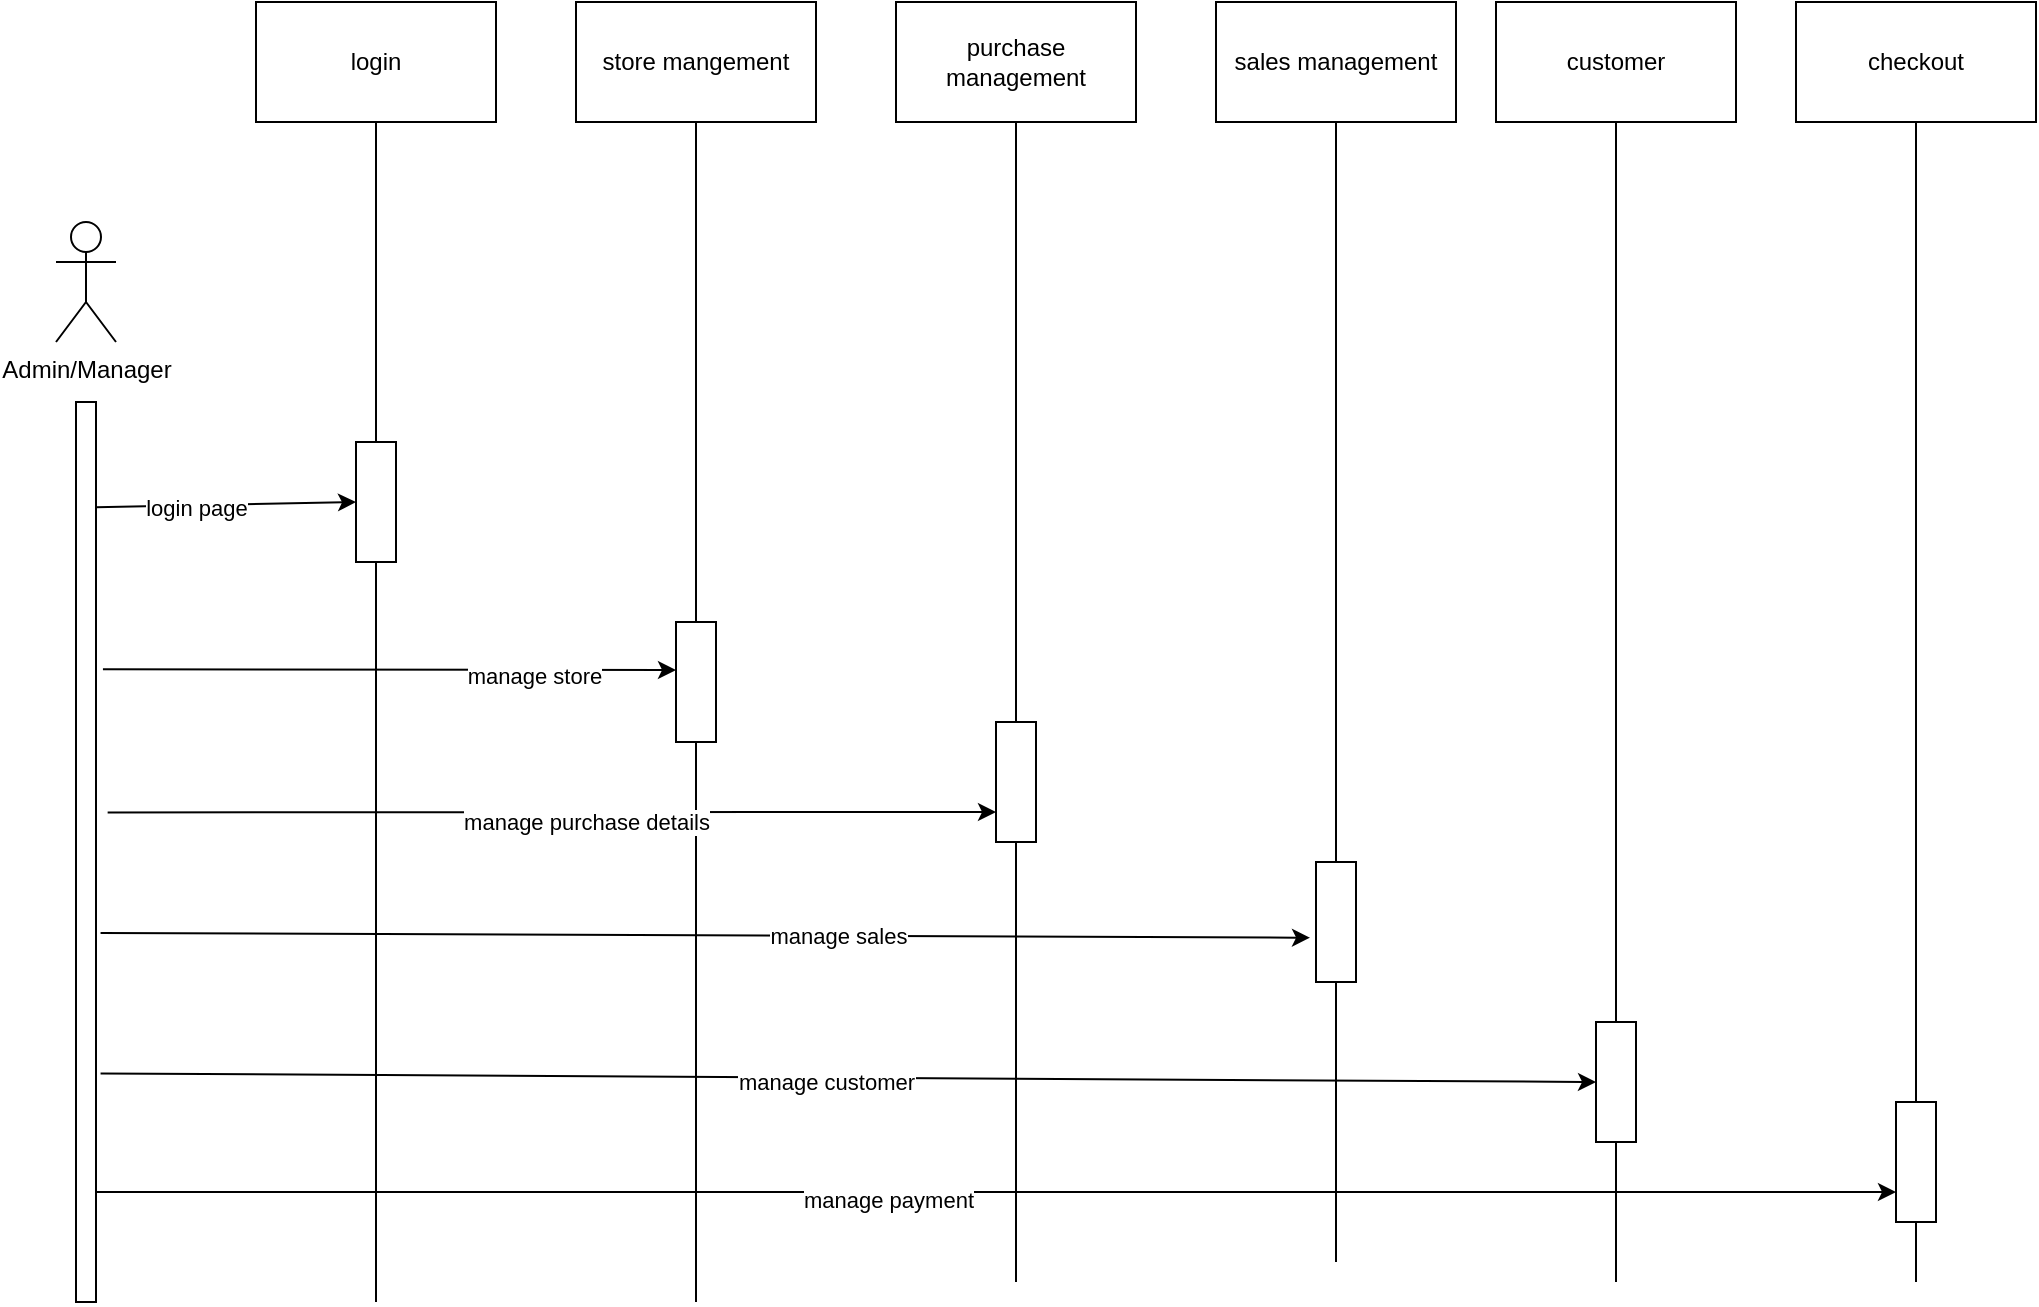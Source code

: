 <mxfile version="20.2.3" type="device"><diagram id="wN0YQC3cQg-nurLCWZkY" name="Page-1"><mxGraphModel dx="1673" dy="1008" grid="1" gridSize="10" guides="1" tooltips="1" connect="1" arrows="1" fold="1" page="1" pageScale="1" pageWidth="1100" pageHeight="1700" math="0" shadow="0"><root><mxCell id="0"/><mxCell id="1" parent="0"/><mxCell id="LJPzdmL6uHzGh1Jzq2ji-1" value="Admin/Manager" style="shape=umlActor;verticalLabelPosition=bottom;verticalAlign=top;html=1;outlineConnect=0;" vertex="1" parent="1"><mxGeometry x="80" y="180" width="30" height="60" as="geometry"/></mxCell><mxCell id="LJPzdmL6uHzGh1Jzq2ji-3" value="login" style="rounded=0;whiteSpace=wrap;html=1;" vertex="1" parent="1"><mxGeometry x="180" y="70" width="120" height="60" as="geometry"/></mxCell><mxCell id="LJPzdmL6uHzGh1Jzq2ji-4" value="store mangement" style="rounded=0;whiteSpace=wrap;html=1;" vertex="1" parent="1"><mxGeometry x="340" y="70" width="120" height="60" as="geometry"/></mxCell><mxCell id="LJPzdmL6uHzGh1Jzq2ji-5" value="purchase management" style="rounded=0;whiteSpace=wrap;html=1;" vertex="1" parent="1"><mxGeometry x="500" y="70" width="120" height="60" as="geometry"/></mxCell><mxCell id="LJPzdmL6uHzGh1Jzq2ji-6" value="sales management" style="rounded=0;whiteSpace=wrap;html=1;" vertex="1" parent="1"><mxGeometry x="660" y="70" width="120" height="60" as="geometry"/></mxCell><mxCell id="LJPzdmL6uHzGh1Jzq2ji-7" value="customer" style="rounded=0;whiteSpace=wrap;html=1;" vertex="1" parent="1"><mxGeometry x="800" y="70" width="120" height="60" as="geometry"/></mxCell><mxCell id="LJPzdmL6uHzGh1Jzq2ji-8" value="checkout" style="rounded=0;whiteSpace=wrap;html=1;" vertex="1" parent="1"><mxGeometry x="950" y="70" width="120" height="60" as="geometry"/></mxCell><mxCell id="LJPzdmL6uHzGh1Jzq2ji-9" value="" style="html=1;points=[];perimeter=orthogonalPerimeter;" vertex="1" parent="1"><mxGeometry x="90" y="270" width="10" height="450" as="geometry"/></mxCell><mxCell id="LJPzdmL6uHzGh1Jzq2ji-11" value="" style="rounded=0;whiteSpace=wrap;html=1;" vertex="1" parent="1"><mxGeometry x="390" y="380" width="20" height="60" as="geometry"/></mxCell><mxCell id="LJPzdmL6uHzGh1Jzq2ji-12" value="" style="rounded=0;whiteSpace=wrap;html=1;" vertex="1" parent="1"><mxGeometry x="550" y="430" width="20" height="60" as="geometry"/></mxCell><mxCell id="LJPzdmL6uHzGh1Jzq2ji-13" value="" style="rounded=0;whiteSpace=wrap;html=1;" vertex="1" parent="1"><mxGeometry x="710" y="500" width="20" height="60" as="geometry"/></mxCell><mxCell id="LJPzdmL6uHzGh1Jzq2ji-14" value="" style="rounded=0;whiteSpace=wrap;html=1;" vertex="1" parent="1"><mxGeometry x="850" y="580" width="20" height="60" as="geometry"/></mxCell><mxCell id="LJPzdmL6uHzGh1Jzq2ji-15" value="" style="rounded=0;whiteSpace=wrap;html=1;" vertex="1" parent="1"><mxGeometry x="1000" y="620" width="20" height="60" as="geometry"/></mxCell><mxCell id="LJPzdmL6uHzGh1Jzq2ji-17" value="" style="endArrow=none;html=1;rounded=0;entryX=0.5;entryY=1;entryDx=0;entryDy=0;startArrow=none;" edge="1" parent="1" source="LJPzdmL6uHzGh1Jzq2ji-46" target="LJPzdmL6uHzGh1Jzq2ji-3"><mxGeometry width="50" height="50" relative="1" as="geometry"><mxPoint x="240" y="720" as="sourcePoint"/><mxPoint x="700" y="290" as="targetPoint"/></mxGeometry></mxCell><mxCell id="LJPzdmL6uHzGh1Jzq2ji-18" value="" style="endArrow=none;html=1;rounded=0;entryX=0.5;entryY=1;entryDx=0;entryDy=0;" edge="1" parent="1" target="LJPzdmL6uHzGh1Jzq2ji-4"><mxGeometry width="50" height="50" relative="1" as="geometry"><mxPoint x="400" y="350" as="sourcePoint"/><mxPoint x="700" y="520" as="targetPoint"/></mxGeometry></mxCell><mxCell id="LJPzdmL6uHzGh1Jzq2ji-19" value="" style="endArrow=none;html=1;rounded=0;entryX=0.5;entryY=1;entryDx=0;entryDy=0;" edge="1" parent="1" source="LJPzdmL6uHzGh1Jzq2ji-11"><mxGeometry width="50" height="50" relative="1" as="geometry"><mxPoint x="650" y="570" as="sourcePoint"/><mxPoint x="400" y="320" as="targetPoint"/></mxGeometry></mxCell><mxCell id="LJPzdmL6uHzGh1Jzq2ji-20" value="" style="endArrow=none;html=1;rounded=0;entryX=0.5;entryY=1;entryDx=0;entryDy=0;" edge="1" parent="1" target="LJPzdmL6uHzGh1Jzq2ji-11"><mxGeometry width="50" height="50" relative="1" as="geometry"><mxPoint x="400" y="720" as="sourcePoint"/><mxPoint x="700" y="520" as="targetPoint"/></mxGeometry></mxCell><mxCell id="LJPzdmL6uHzGh1Jzq2ji-21" value="" style="endArrow=none;html=1;rounded=0;entryX=0.5;entryY=1;entryDx=0;entryDy=0;exitX=0.5;exitY=0;exitDx=0;exitDy=0;" edge="1" parent="1" source="LJPzdmL6uHzGh1Jzq2ji-12" target="LJPzdmL6uHzGh1Jzq2ji-5"><mxGeometry width="50" height="50" relative="1" as="geometry"><mxPoint x="650" y="570" as="sourcePoint"/><mxPoint x="700" y="520" as="targetPoint"/></mxGeometry></mxCell><mxCell id="LJPzdmL6uHzGh1Jzq2ji-22" value="" style="endArrow=none;html=1;rounded=0;entryX=0.5;entryY=1;entryDx=0;entryDy=0;" edge="1" parent="1" target="LJPzdmL6uHzGh1Jzq2ji-12"><mxGeometry width="50" height="50" relative="1" as="geometry"><mxPoint x="560" y="710" as="sourcePoint"/><mxPoint x="700" y="520" as="targetPoint"/></mxGeometry></mxCell><mxCell id="LJPzdmL6uHzGh1Jzq2ji-23" value="" style="endArrow=none;html=1;rounded=0;entryX=0.5;entryY=1;entryDx=0;entryDy=0;exitX=0.5;exitY=0;exitDx=0;exitDy=0;" edge="1" parent="1" source="LJPzdmL6uHzGh1Jzq2ji-13" target="LJPzdmL6uHzGh1Jzq2ji-6"><mxGeometry width="50" height="50" relative="1" as="geometry"><mxPoint x="650" y="570" as="sourcePoint"/><mxPoint x="700" y="520" as="targetPoint"/></mxGeometry></mxCell><mxCell id="LJPzdmL6uHzGh1Jzq2ji-24" value="" style="endArrow=none;html=1;rounded=0;entryX=0.5;entryY=1;entryDx=0;entryDy=0;" edge="1" parent="1" target="LJPzdmL6uHzGh1Jzq2ji-13"><mxGeometry width="50" height="50" relative="1" as="geometry"><mxPoint x="720" y="700" as="sourcePoint"/><mxPoint x="700" y="520" as="targetPoint"/></mxGeometry></mxCell><mxCell id="LJPzdmL6uHzGh1Jzq2ji-25" value="" style="endArrow=none;html=1;rounded=0;entryX=0.5;entryY=1;entryDx=0;entryDy=0;exitX=0.5;exitY=0;exitDx=0;exitDy=0;" edge="1" parent="1" source="LJPzdmL6uHzGh1Jzq2ji-14" target="LJPzdmL6uHzGh1Jzq2ji-7"><mxGeometry width="50" height="50" relative="1" as="geometry"><mxPoint x="650" y="570" as="sourcePoint"/><mxPoint x="700" y="520" as="targetPoint"/></mxGeometry></mxCell><mxCell id="LJPzdmL6uHzGh1Jzq2ji-27" value="" style="endArrow=none;html=1;rounded=0;entryX=0.5;entryY=1;entryDx=0;entryDy=0;" edge="1" parent="1" target="LJPzdmL6uHzGh1Jzq2ji-14"><mxGeometry width="50" height="50" relative="1" as="geometry"><mxPoint x="860" y="710" as="sourcePoint"/><mxPoint x="700" y="520" as="targetPoint"/></mxGeometry></mxCell><mxCell id="LJPzdmL6uHzGh1Jzq2ji-28" value="" style="endArrow=none;html=1;rounded=0;entryX=0.5;entryY=1;entryDx=0;entryDy=0;exitX=0.5;exitY=0;exitDx=0;exitDy=0;" edge="1" parent="1" source="LJPzdmL6uHzGh1Jzq2ji-15" target="LJPzdmL6uHzGh1Jzq2ji-8"><mxGeometry width="50" height="50" relative="1" as="geometry"><mxPoint x="1000" y="550" as="sourcePoint"/><mxPoint x="700" y="520" as="targetPoint"/></mxGeometry></mxCell><mxCell id="LJPzdmL6uHzGh1Jzq2ji-31" value="" style="endArrow=none;html=1;rounded=0;entryX=0.5;entryY=1;entryDx=0;entryDy=0;" edge="1" parent="1" target="LJPzdmL6uHzGh1Jzq2ji-15"><mxGeometry width="50" height="50" relative="1" as="geometry"><mxPoint x="1010" y="710" as="sourcePoint"/><mxPoint x="700" y="520" as="targetPoint"/></mxGeometry></mxCell><mxCell id="LJPzdmL6uHzGh1Jzq2ji-32" value="" style="endArrow=classic;html=1;rounded=0;exitX=0.994;exitY=0.117;exitDx=0;exitDy=0;exitPerimeter=0;" edge="1" parent="1" source="LJPzdmL6uHzGh1Jzq2ji-9"><mxGeometry width="50" height="50" relative="1" as="geometry"><mxPoint x="650" y="570" as="sourcePoint"/><mxPoint x="230" y="320" as="targetPoint"/></mxGeometry></mxCell><mxCell id="LJPzdmL6uHzGh1Jzq2ji-45" value="login page" style="edgeLabel;html=1;align=center;verticalAlign=middle;resizable=0;points=[];" vertex="1" connectable="0" parent="LJPzdmL6uHzGh1Jzq2ji-32"><mxGeometry x="-0.24" y="-1" relative="1" as="geometry"><mxPoint as="offset"/></mxGeometry></mxCell><mxCell id="LJPzdmL6uHzGh1Jzq2ji-33" value="" style="endArrow=classic;html=1;rounded=0;exitX=1.347;exitY=0.297;exitDx=0;exitDy=0;exitPerimeter=0;" edge="1" parent="1" source="LJPzdmL6uHzGh1Jzq2ji-9"><mxGeometry width="50" height="50" relative="1" as="geometry"><mxPoint x="650" y="570" as="sourcePoint"/><mxPoint x="390" y="404" as="targetPoint"/></mxGeometry></mxCell><mxCell id="LJPzdmL6uHzGh1Jzq2ji-44" value="manage store" style="edgeLabel;html=1;align=center;verticalAlign=middle;resizable=0;points=[];" vertex="1" connectable="0" parent="LJPzdmL6uHzGh1Jzq2ji-33"><mxGeometry x="0.503" y="-3" relative="1" as="geometry"><mxPoint as="offset"/></mxGeometry></mxCell><mxCell id="LJPzdmL6uHzGh1Jzq2ji-34" value="" style="endArrow=classic;html=1;rounded=0;exitX=1.582;exitY=0.456;exitDx=0;exitDy=0;exitPerimeter=0;entryX=0;entryY=0.75;entryDx=0;entryDy=0;" edge="1" parent="1" source="LJPzdmL6uHzGh1Jzq2ji-9" target="LJPzdmL6uHzGh1Jzq2ji-12"><mxGeometry width="50" height="50" relative="1" as="geometry"><mxPoint x="650" y="570" as="sourcePoint"/><mxPoint x="700" y="520" as="targetPoint"/></mxGeometry></mxCell><mxCell id="LJPzdmL6uHzGh1Jzq2ji-43" value="manage purchase details" style="edgeLabel;html=1;align=center;verticalAlign=middle;resizable=0;points=[];" vertex="1" connectable="0" parent="LJPzdmL6uHzGh1Jzq2ji-34"><mxGeometry x="0.075" y="-5" relative="1" as="geometry"><mxPoint as="offset"/></mxGeometry></mxCell><mxCell id="LJPzdmL6uHzGh1Jzq2ji-36" value="" style="endArrow=classic;html=1;rounded=0;exitX=1.229;exitY=0.59;exitDx=0;exitDy=0;exitPerimeter=0;entryX=-0.15;entryY=0.631;entryDx=0;entryDy=0;entryPerimeter=0;" edge="1" parent="1" source="LJPzdmL6uHzGh1Jzq2ji-9" target="LJPzdmL6uHzGh1Jzq2ji-13"><mxGeometry width="50" height="50" relative="1" as="geometry"><mxPoint x="650" y="570" as="sourcePoint"/><mxPoint x="700" y="520" as="targetPoint"/></mxGeometry></mxCell><mxCell id="LJPzdmL6uHzGh1Jzq2ji-42" value="manage sales" style="edgeLabel;html=1;align=center;verticalAlign=middle;resizable=0;points=[];" vertex="1" connectable="0" parent="LJPzdmL6uHzGh1Jzq2ji-36"><mxGeometry x="0.218" relative="1" as="geometry"><mxPoint as="offset"/></mxGeometry></mxCell><mxCell id="LJPzdmL6uHzGh1Jzq2ji-37" value="" style="endArrow=classic;html=1;rounded=0;exitX=1.229;exitY=0.746;exitDx=0;exitDy=0;exitPerimeter=0;entryX=0;entryY=0.5;entryDx=0;entryDy=0;" edge="1" parent="1" source="LJPzdmL6uHzGh1Jzq2ji-9" target="LJPzdmL6uHzGh1Jzq2ji-14"><mxGeometry width="50" height="50" relative="1" as="geometry"><mxPoint x="800" y="630" as="sourcePoint"/><mxPoint x="850" y="580" as="targetPoint"/><Array as="points"/></mxGeometry></mxCell><mxCell id="LJPzdmL6uHzGh1Jzq2ji-41" value="manage customer" style="edgeLabel;html=1;align=center;verticalAlign=middle;resizable=0;points=[];" vertex="1" connectable="0" parent="LJPzdmL6uHzGh1Jzq2ji-37"><mxGeometry x="-0.03" y="-2" relative="1" as="geometry"><mxPoint as="offset"/></mxGeometry></mxCell><mxCell id="LJPzdmL6uHzGh1Jzq2ji-38" value="" style="endArrow=classic;html=1;rounded=0;entryX=0;entryY=0.75;entryDx=0;entryDy=0;" edge="1" parent="1" source="LJPzdmL6uHzGh1Jzq2ji-9" target="LJPzdmL6uHzGh1Jzq2ji-15"><mxGeometry width="50" height="50" relative="1" as="geometry"><mxPoint x="650" y="570" as="sourcePoint"/><mxPoint x="700" y="520" as="targetPoint"/></mxGeometry></mxCell><mxCell id="LJPzdmL6uHzGh1Jzq2ji-40" value="manage payment" style="edgeLabel;html=1;align=center;verticalAlign=middle;resizable=0;points=[];" vertex="1" connectable="0" parent="LJPzdmL6uHzGh1Jzq2ji-38"><mxGeometry x="-0.12" y="-4" relative="1" as="geometry"><mxPoint as="offset"/></mxGeometry></mxCell><mxCell id="LJPzdmL6uHzGh1Jzq2ji-46" value="" style="rounded=0;whiteSpace=wrap;html=1;" vertex="1" parent="1"><mxGeometry x="230" y="290" width="20" height="60" as="geometry"/></mxCell><mxCell id="LJPzdmL6uHzGh1Jzq2ji-47" value="" style="endArrow=none;html=1;rounded=0;entryX=0.5;entryY=1;entryDx=0;entryDy=0;" edge="1" parent="1" target="LJPzdmL6uHzGh1Jzq2ji-46"><mxGeometry width="50" height="50" relative="1" as="geometry"><mxPoint x="240" y="720" as="sourcePoint"/><mxPoint x="240" y="130" as="targetPoint"/></mxGeometry></mxCell></root></mxGraphModel></diagram></mxfile>